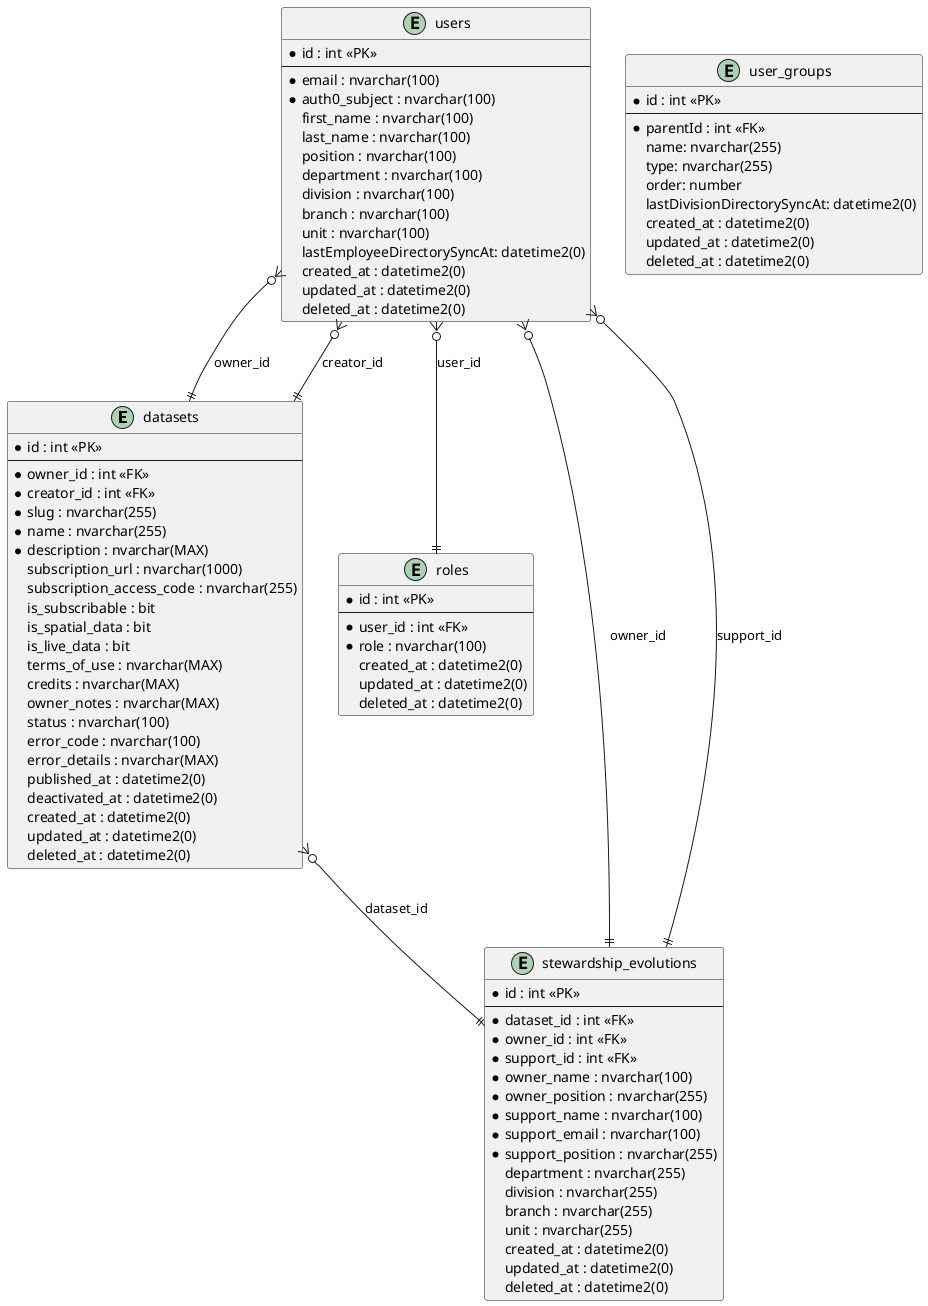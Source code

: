 @startuml Entity Relationship Diagrams
entity "datasets" {
  * id : int <<PK>>
  --
  * owner_id : int <<FK>>
  * creator_id : int <<FK>>
  * slug : nvarchar(255)
  * name : nvarchar(255)
  * description : nvarchar(MAX)
  subscription_url : nvarchar(1000)
  subscription_access_code : nvarchar(255)
  is_subscribable : bit
  is_spatial_data : bit
  is_live_data : bit
  terms_of_use : nvarchar(MAX)
  credits : nvarchar(MAX)
  owner_notes : nvarchar(MAX)
  status : nvarchar(100)
  error_code : nvarchar(100)
  error_details : nvarchar(MAX)
  published_at : datetime2(0)
  deactivated_at : datetime2(0)
  created_at : datetime2(0)
  updated_at : datetime2(0)
  deleted_at : datetime2(0)
}

entity "roles" {
  * id : int <<PK>>
  --
  * user_id : int <<FK>>
  * role : nvarchar(100)
  created_at : datetime2(0)
  updated_at : datetime2(0)
  deleted_at : datetime2(0)
}

entity "stewardship_evolutions" {
  * id : int <<PK>>
  --
  * dataset_id : int <<FK>>
  * owner_id : int <<FK>>
  * support_id : int <<FK>>
  * owner_name : nvarchar(100)
  * owner_position : nvarchar(255)
  * support_name : nvarchar(100)
  * support_email : nvarchar(100)
  * support_position : nvarchar(255)
  department : nvarchar(255)
  division : nvarchar(255)
  branch : nvarchar(255)
  unit : nvarchar(255)
  created_at : datetime2(0)
  updated_at : datetime2(0)
  deleted_at : datetime2(0)
}

entity "users" {
  * id : int <<PK>>
  --
  * email : nvarchar(100)
  * auth0_subject : nvarchar(100)
  first_name : nvarchar(100)
  last_name : nvarchar(100)
  position : nvarchar(100)
  department : nvarchar(100)
  division : nvarchar(100)
  branch : nvarchar(100)
  unit : nvarchar(100)
  lastEmployeeDirectorySyncAt: datetime2(0)
  created_at : datetime2(0)
  updated_at : datetime2(0)
  deleted_at : datetime2(0)
}

entity "user_groups" {
  * id : int <<PK>>
  --
  * parentId : int <<FK>>
  name: nvarchar(255)
  type: nvarchar(255)
  order: number
  lastDivisionDirectorySyncAt: datetime2(0)
  created_at : datetime2(0)
  updated_at : datetime2(0)
  deleted_at : datetime2(0)
}

' Define relationships
users }o--|| roles : user_id
users }o--|| datasets : owner_id
users }o--|| datasets : creator_id
datasets }o--|| stewardship_evolutions : dataset_id
users }o--|| stewardship_evolutions : owner_id
users }o--|| stewardship_evolutions : support_id
@enduml
